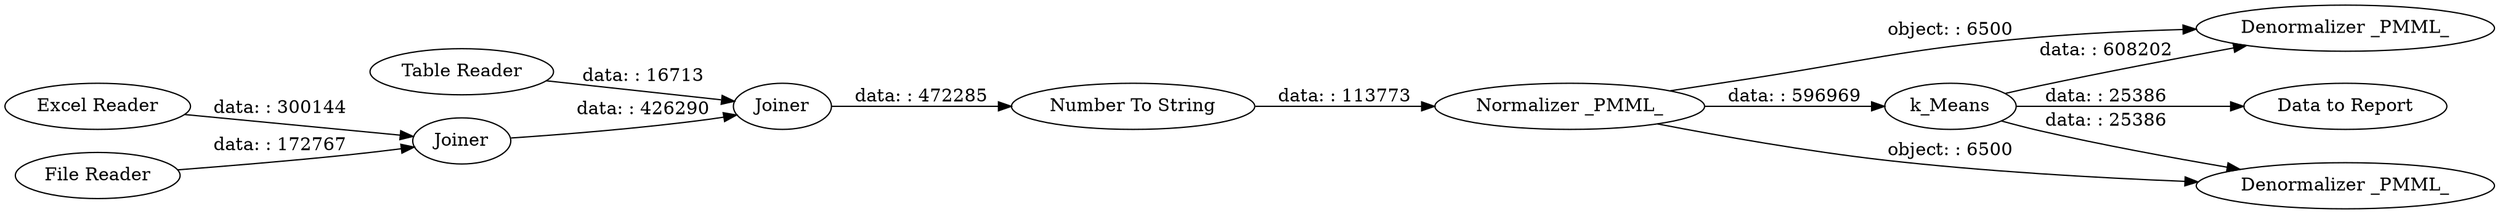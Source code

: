 digraph {
	"9109963955716947973_202" [label="Data to Report"]
	"9109963955716947973_140" [label="Denormalizer _PMML_"]
	"9109963955716947973_138" [label=k_Means]
	"9109963955716947973_141" [label="Denormalizer _PMML_"]
	"9109963955716947973_207" [label="Excel Reader"]
	"9109963955716947973_209" [label="Table Reader"]
	"9109963955716947973_205" [label="Number To String"]
	"9109963955716947973_210" [label=Joiner]
	"9109963955716947973_208" [label="File Reader"]
	"9109963955716947973_211" [label=Joiner]
	"9109963955716947973_200" [label="Normalizer _PMML_"]
	"9109963955716947973_207" -> "9109963955716947973_210" [label="data: : 300144"]
	"9109963955716947973_205" -> "9109963955716947973_200" [label="data: : 113773"]
	"9109963955716947973_211" -> "9109963955716947973_205" [label="data: : 472285"]
	"9109963955716947973_138" -> "9109963955716947973_140" [label="data: : 608202"]
	"9109963955716947973_200" -> "9109963955716947973_140" [label="object: : 6500"]
	"9109963955716947973_138" -> "9109963955716947973_202" [label="data: : 25386"]
	"9109963955716947973_210" -> "9109963955716947973_211" [label="data: : 426290"]
	"9109963955716947973_209" -> "9109963955716947973_211" [label="data: : 16713"]
	"9109963955716947973_200" -> "9109963955716947973_141" [label="object: : 6500"]
	"9109963955716947973_208" -> "9109963955716947973_210" [label="data: : 172767"]
	"9109963955716947973_138" -> "9109963955716947973_141" [label="data: : 25386"]
	"9109963955716947973_200" -> "9109963955716947973_138" [label="data: : 596969"]
	rankdir=LR
}
